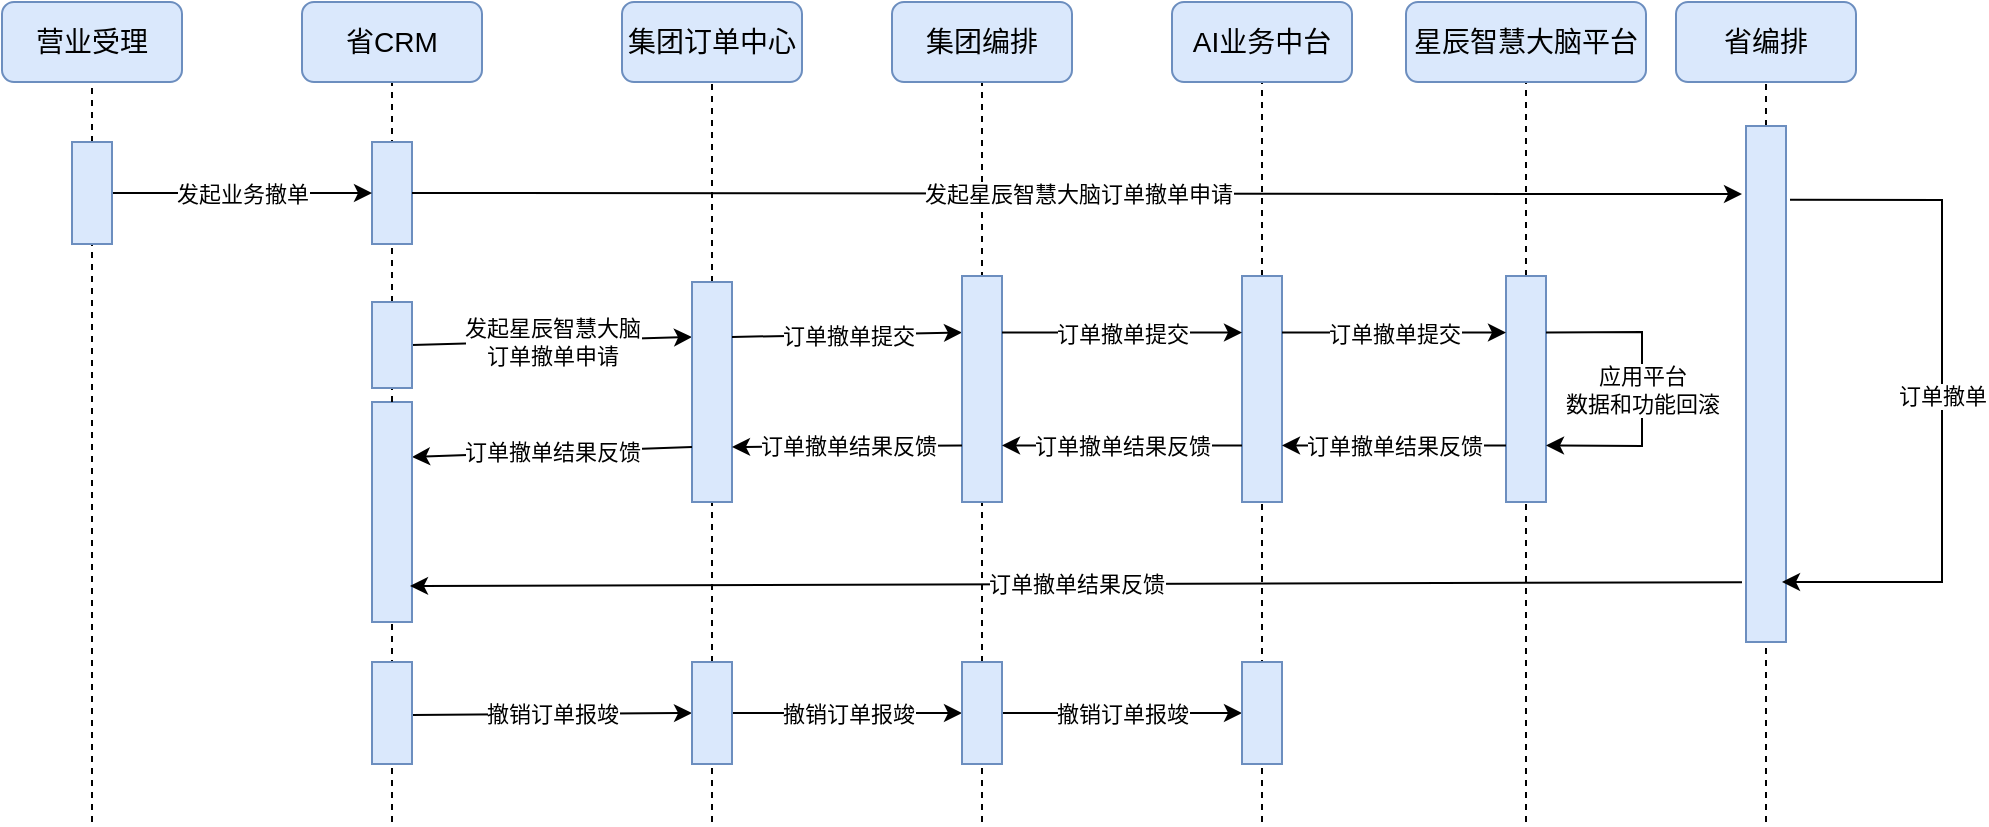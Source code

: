 <mxfile version="22.1.21" type="github">
  <diagram name="第 1 页" id="x4J6eYd78eh3ljI6P3Jk">
    <mxGraphModel dx="1426" dy="751" grid="1" gridSize="10" guides="1" tooltips="1" connect="1" arrows="1" fold="1" page="1" pageScale="1" pageWidth="827" pageHeight="1169" math="0" shadow="0">
      <root>
        <mxCell id="0" />
        <mxCell id="1" parent="0" />
        <mxCell id="b7KvxzaDqBSzL2Ln1OuT-1" value="" style="endArrow=none;dashed=1;html=1;rounded=0;entryX=0.5;entryY=1;entryDx=0;entryDy=0;" edge="1" parent="1" target="b7KvxzaDqBSzL2Ln1OuT-13" source="b7KvxzaDqBSzL2Ln1OuT-61">
          <mxGeometry width="50" height="50" relative="1" as="geometry">
            <mxPoint x="912" y="720" as="sourcePoint" />
            <mxPoint x="922" y="330" as="targetPoint" />
          </mxGeometry>
        </mxCell>
        <mxCell id="b7KvxzaDqBSzL2Ln1OuT-2" value="" style="endArrow=none;dashed=1;html=1;rounded=0;entryX=0.5;entryY=1;entryDx=0;entryDy=0;" edge="1" parent="1" target="b7KvxzaDqBSzL2Ln1OuT-12" source="b7KvxzaDqBSzL2Ln1OuT-77">
          <mxGeometry width="50" height="50" relative="1" as="geometry">
            <mxPoint x="792" y="720" as="sourcePoint" />
            <mxPoint x="762" y="350" as="targetPoint" />
          </mxGeometry>
        </mxCell>
        <mxCell id="b7KvxzaDqBSzL2Ln1OuT-3" value="" style="endArrow=none;dashed=1;html=1;rounded=0;entryX=0.5;entryY=1;entryDx=0;entryDy=0;" edge="1" parent="1" target="b7KvxzaDqBSzL2Ln1OuT-11" source="b7KvxzaDqBSzL2Ln1OuT-75">
          <mxGeometry width="50" height="50" relative="1" as="geometry">
            <mxPoint x="660" y="720" as="sourcePoint" />
            <mxPoint x="650" y="340" as="targetPoint" />
          </mxGeometry>
        </mxCell>
        <mxCell id="b7KvxzaDqBSzL2Ln1OuT-4" value="" style="endArrow=none;dashed=1;html=1;rounded=0;entryX=0.5;entryY=1;entryDx=0;entryDy=0;" edge="1" parent="1" target="b7KvxzaDqBSzL2Ln1OuT-10" source="b7KvxzaDqBSzL2Ln1OuT-103">
          <mxGeometry width="50" height="50" relative="1" as="geometry">
            <mxPoint x="520" y="720" as="sourcePoint" />
            <mxPoint x="510" y="340" as="targetPoint" />
          </mxGeometry>
        </mxCell>
        <mxCell id="b7KvxzaDqBSzL2Ln1OuT-5" value="" style="endArrow=none;dashed=1;html=1;rounded=0;entryX=0.5;entryY=1;entryDx=0;entryDy=0;" edge="1" parent="1" target="b7KvxzaDqBSzL2Ln1OuT-9" source="b7KvxzaDqBSzL2Ln1OuT-68">
          <mxGeometry width="50" height="50" relative="1" as="geometry">
            <mxPoint x="385" y="720" as="sourcePoint" />
            <mxPoint x="400" y="350" as="targetPoint" />
          </mxGeometry>
        </mxCell>
        <mxCell id="b7KvxzaDqBSzL2Ln1OuT-6" value="" style="endArrow=none;dashed=1;html=1;rounded=0;entryX=0.5;entryY=1;entryDx=0;entryDy=0;" edge="1" parent="1" target="b7KvxzaDqBSzL2Ln1OuT-8" source="b7KvxzaDqBSzL2Ln1OuT-18">
          <mxGeometry width="50" height="50" relative="1" as="geometry">
            <mxPoint x="225" y="720" as="sourcePoint" />
            <mxPoint x="560" y="340" as="targetPoint" />
          </mxGeometry>
        </mxCell>
        <mxCell id="b7KvxzaDqBSzL2Ln1OuT-7" value="" style="endArrow=none;dashed=1;html=1;rounded=0;entryX=0.5;entryY=1;entryDx=0;entryDy=0;" edge="1" parent="1" target="b7KvxzaDqBSzL2Ln1OuT-27" source="b7KvxzaDqBSzL2Ln1OuT-59">
          <mxGeometry width="50" height="50" relative="1" as="geometry">
            <mxPoint x="75" y="720" as="sourcePoint" />
            <mxPoint x="65" y="350" as="targetPoint" />
          </mxGeometry>
        </mxCell>
        <mxCell id="b7KvxzaDqBSzL2Ln1OuT-8" value="&lt;font style=&quot;font-size: 14px;&quot;&gt;省CRM&lt;/font&gt;" style="rounded=1;whiteSpace=wrap;html=1;fillColor=#dae8fc;strokeColor=#6c8ebf;" vertex="1" parent="1">
          <mxGeometry x="180" y="270" width="90" height="40" as="geometry" />
        </mxCell>
        <mxCell id="b7KvxzaDqBSzL2Ln1OuT-9" value="&lt;font style=&quot;font-size: 14px;&quot;&gt;集团订单中心&lt;/font&gt;" style="rounded=1;whiteSpace=wrap;html=1;fillColor=#dae8fc;strokeColor=#6c8ebf;" vertex="1" parent="1">
          <mxGeometry x="340" y="270" width="90" height="40" as="geometry" />
        </mxCell>
        <mxCell id="b7KvxzaDqBSzL2Ln1OuT-10" value="&lt;font style=&quot;font-size: 14px;&quot;&gt;集团编排&lt;/font&gt;" style="rounded=1;whiteSpace=wrap;html=1;fillColor=#dae8fc;strokeColor=#6c8ebf;" vertex="1" parent="1">
          <mxGeometry x="475" y="270" width="90" height="40" as="geometry" />
        </mxCell>
        <mxCell id="b7KvxzaDqBSzL2Ln1OuT-11" value="&lt;font style=&quot;font-size: 14px;&quot;&gt;AI业务中台&lt;/font&gt;" style="rounded=1;whiteSpace=wrap;html=1;fillColor=#dae8fc;strokeColor=#6c8ebf;" vertex="1" parent="1">
          <mxGeometry x="615" y="270" width="90" height="40" as="geometry" />
        </mxCell>
        <mxCell id="b7KvxzaDqBSzL2Ln1OuT-12" value="&lt;font style=&quot;font-size: 14px;&quot;&gt;星辰智慧大脑平台&lt;/font&gt;" style="rounded=1;whiteSpace=wrap;html=1;fillColor=#dae8fc;strokeColor=#6c8ebf;" vertex="1" parent="1">
          <mxGeometry x="732" y="270" width="120" height="40" as="geometry" />
        </mxCell>
        <mxCell id="b7KvxzaDqBSzL2Ln1OuT-13" value="&lt;font style=&quot;font-size: 14px;&quot;&gt;省编排&lt;/font&gt;" style="rounded=1;whiteSpace=wrap;html=1;fillColor=#dae8fc;strokeColor=#6c8ebf;" vertex="1" parent="1">
          <mxGeometry x="867" y="270" width="90" height="40" as="geometry" />
        </mxCell>
        <mxCell id="b7KvxzaDqBSzL2Ln1OuT-15" value="" style="rounded=0;whiteSpace=wrap;html=1;fillColor=#dae8fc;strokeColor=#6c8ebf;" vertex="1" parent="1">
          <mxGeometry x="215" y="340" width="20" height="51" as="geometry" />
        </mxCell>
        <mxCell id="b7KvxzaDqBSzL2Ln1OuT-16" value="" style="endArrow=classic;html=1;rounded=0;entryX=0;entryY=0.5;entryDx=0;entryDy=0;exitX=1;exitY=0.5;exitDx=0;exitDy=0;" edge="1" parent="1" source="b7KvxzaDqBSzL2Ln1OuT-59" target="b7KvxzaDqBSzL2Ln1OuT-15">
          <mxGeometry relative="1" as="geometry">
            <mxPoint x="85" y="341" as="sourcePoint" />
            <mxPoint x="225" y="380" as="targetPoint" />
          </mxGeometry>
        </mxCell>
        <mxCell id="b7KvxzaDqBSzL2Ln1OuT-17" value="发起业务撤单" style="edgeLabel;resizable=0;html=1;align=center;verticalAlign=middle;" connectable="0" vertex="1" parent="b7KvxzaDqBSzL2Ln1OuT-16">
          <mxGeometry relative="1" as="geometry" />
        </mxCell>
        <mxCell id="b7KvxzaDqBSzL2Ln1OuT-27" value="&lt;font style=&quot;font-size: 14px;&quot;&gt;营业受理&lt;/font&gt;" style="rounded=1;whiteSpace=wrap;html=1;fillColor=#dae8fc;strokeColor=#6c8ebf;" vertex="1" parent="1">
          <mxGeometry x="30" y="270" width="90" height="40" as="geometry" />
        </mxCell>
        <mxCell id="b7KvxzaDqBSzL2Ln1OuT-51" value="" style="endArrow=classic;html=1;rounded=0;exitX=1;exitY=0.678;exitDx=0;exitDy=0;entryX=0;entryY=0.5;entryDx=0;entryDy=0;exitPerimeter=0;" edge="1" parent="1">
          <mxGeometry relative="1" as="geometry">
            <mxPoint x="235" y="626.52" as="sourcePoint" />
            <mxPoint x="375" y="625.5" as="targetPoint" />
          </mxGeometry>
        </mxCell>
        <mxCell id="b7KvxzaDqBSzL2Ln1OuT-52" value="撤销订单报竣" style="edgeLabel;resizable=0;html=1;align=center;verticalAlign=middle;" connectable="0" vertex="1" parent="b7KvxzaDqBSzL2Ln1OuT-51">
          <mxGeometry relative="1" as="geometry" />
        </mxCell>
        <mxCell id="b7KvxzaDqBSzL2Ln1OuT-54" value="" style="endArrow=classic;html=1;rounded=0;exitX=1;exitY=0.5;exitDx=0;exitDy=0;" edge="1" parent="1">
          <mxGeometry relative="1" as="geometry">
            <mxPoint x="395" y="625.5" as="sourcePoint" />
            <mxPoint x="510" y="625.5" as="targetPoint" />
          </mxGeometry>
        </mxCell>
        <mxCell id="b7KvxzaDqBSzL2Ln1OuT-55" value="撤销订单报竣" style="edgeLabel;resizable=0;html=1;align=center;verticalAlign=middle;" connectable="0" vertex="1" parent="b7KvxzaDqBSzL2Ln1OuT-54">
          <mxGeometry relative="1" as="geometry" />
        </mxCell>
        <mxCell id="b7KvxzaDqBSzL2Ln1OuT-57" value="" style="endArrow=classic;html=1;rounded=0;exitX=1;exitY=0.5;exitDx=0;exitDy=0;entryX=0;entryY=0.5;entryDx=0;entryDy=0;" edge="1" parent="1">
          <mxGeometry relative="1" as="geometry">
            <mxPoint x="530" y="625.5" as="sourcePoint" />
            <mxPoint x="650" y="625.5" as="targetPoint" />
          </mxGeometry>
        </mxCell>
        <mxCell id="b7KvxzaDqBSzL2Ln1OuT-58" value="撤销订单报竣" style="edgeLabel;resizable=0;html=1;align=center;verticalAlign=middle;" connectable="0" vertex="1" parent="b7KvxzaDqBSzL2Ln1OuT-57">
          <mxGeometry relative="1" as="geometry" />
        </mxCell>
        <mxCell id="b7KvxzaDqBSzL2Ln1OuT-60" value="" style="endArrow=none;dashed=1;html=1;rounded=0;entryX=0.5;entryY=1;entryDx=0;entryDy=0;" edge="1" parent="1" target="b7KvxzaDqBSzL2Ln1OuT-59">
          <mxGeometry width="50" height="50" relative="1" as="geometry">
            <mxPoint x="75" y="680" as="sourcePoint" />
            <mxPoint x="75" y="310" as="targetPoint" />
          </mxGeometry>
        </mxCell>
        <mxCell id="b7KvxzaDqBSzL2Ln1OuT-59" value="" style="rounded=0;whiteSpace=wrap;html=1;fillColor=#dae8fc;strokeColor=#6c8ebf;" vertex="1" parent="1">
          <mxGeometry x="65" y="340" width="20" height="51" as="geometry" />
        </mxCell>
        <mxCell id="b7KvxzaDqBSzL2Ln1OuT-62" value="" style="endArrow=none;dashed=1;html=1;rounded=0;entryX=0.5;entryY=1;entryDx=0;entryDy=0;" edge="1" parent="1" target="b7KvxzaDqBSzL2Ln1OuT-61">
          <mxGeometry width="50" height="50" relative="1" as="geometry">
            <mxPoint x="912" y="680" as="sourcePoint" />
            <mxPoint x="912" y="310" as="targetPoint" />
          </mxGeometry>
        </mxCell>
        <mxCell id="b7KvxzaDqBSzL2Ln1OuT-61" value="" style="rounded=0;whiteSpace=wrap;html=1;fillColor=#dae8fc;strokeColor=#6c8ebf;" vertex="1" parent="1">
          <mxGeometry x="902" y="332" width="20" height="258" as="geometry" />
        </mxCell>
        <mxCell id="b7KvxzaDqBSzL2Ln1OuT-63" value="" style="endArrow=classic;html=1;rounded=0;exitX=1;exitY=0.5;exitDx=0;exitDy=0;entryX=-0.1;entryY=0.132;entryDx=0;entryDy=0;entryPerimeter=0;" edge="1" parent="1" source="b7KvxzaDqBSzL2Ln1OuT-15" target="b7KvxzaDqBSzL2Ln1OuT-61">
          <mxGeometry relative="1" as="geometry">
            <mxPoint x="360" y="390" as="sourcePoint" />
            <mxPoint x="900" y="366" as="targetPoint" />
          </mxGeometry>
        </mxCell>
        <mxCell id="b7KvxzaDqBSzL2Ln1OuT-64" value="发起星辰智慧大脑订单撤单申请" style="edgeLabel;resizable=0;html=1;align=center;verticalAlign=middle;" connectable="0" vertex="1" parent="b7KvxzaDqBSzL2Ln1OuT-63">
          <mxGeometry relative="1" as="geometry" />
        </mxCell>
        <mxCell id="b7KvxzaDqBSzL2Ln1OuT-66" value="" style="endArrow=classic;html=1;rounded=0;exitX=1;exitY=0.5;exitDx=0;exitDy=0;entryX=0;entryY=0.25;entryDx=0;entryDy=0;" edge="1" parent="1" source="b7KvxzaDqBSzL2Ln1OuT-18" target="b7KvxzaDqBSzL2Ln1OuT-68">
          <mxGeometry relative="1" as="geometry">
            <mxPoint x="260" y="430" as="sourcePoint" />
            <mxPoint x="310" y="435" as="targetPoint" />
          </mxGeometry>
        </mxCell>
        <mxCell id="b7KvxzaDqBSzL2Ln1OuT-67" value="发起星辰智慧大脑&lt;br&gt;订单撤单申请" style="edgeLabel;resizable=0;html=1;align=center;verticalAlign=middle;" connectable="0" vertex="1" parent="b7KvxzaDqBSzL2Ln1OuT-66">
          <mxGeometry relative="1" as="geometry" />
        </mxCell>
        <mxCell id="b7KvxzaDqBSzL2Ln1OuT-69" value="" style="endArrow=none;dashed=1;html=1;rounded=0;entryX=0.5;entryY=1;entryDx=0;entryDy=0;" edge="1" parent="1" source="b7KvxzaDqBSzL2Ln1OuT-101" target="b7KvxzaDqBSzL2Ln1OuT-68">
          <mxGeometry width="50" height="50" relative="1" as="geometry">
            <mxPoint x="385" y="720" as="sourcePoint" />
            <mxPoint x="385" y="310" as="targetPoint" />
          </mxGeometry>
        </mxCell>
        <mxCell id="b7KvxzaDqBSzL2Ln1OuT-68" value="" style="rounded=0;whiteSpace=wrap;html=1;fillColor=#dae8fc;strokeColor=#6c8ebf;" vertex="1" parent="1">
          <mxGeometry x="375" y="410" width="20" height="110" as="geometry" />
        </mxCell>
        <mxCell id="b7KvxzaDqBSzL2Ln1OuT-70" value="" style="endArrow=classic;html=1;rounded=0;exitX=1;exitY=0.25;exitDx=0;exitDy=0;entryX=0;entryY=0.25;entryDx=0;entryDy=0;" edge="1" parent="1" source="b7KvxzaDqBSzL2Ln1OuT-68" target="b7KvxzaDqBSzL2Ln1OuT-74">
          <mxGeometry relative="1" as="geometry">
            <mxPoint x="414" y="440" as="sourcePoint" />
            <mxPoint x="500" y="435" as="targetPoint" />
          </mxGeometry>
        </mxCell>
        <mxCell id="b7KvxzaDqBSzL2Ln1OuT-71" value="订单撤单提交" style="edgeLabel;resizable=0;html=1;align=center;verticalAlign=middle;" connectable="0" vertex="1" parent="b7KvxzaDqBSzL2Ln1OuT-70">
          <mxGeometry relative="1" as="geometry" />
        </mxCell>
        <mxCell id="b7KvxzaDqBSzL2Ln1OuT-74" value="" style="rounded=0;whiteSpace=wrap;html=1;fillColor=#dae8fc;strokeColor=#6c8ebf;" vertex="1" parent="1">
          <mxGeometry x="510" y="407" width="20" height="113" as="geometry" />
        </mxCell>
        <mxCell id="b7KvxzaDqBSzL2Ln1OuT-76" value="" style="endArrow=none;dashed=1;html=1;rounded=0;entryX=0.5;entryY=1;entryDx=0;entryDy=0;" edge="1" parent="1" target="b7KvxzaDqBSzL2Ln1OuT-75">
          <mxGeometry width="50" height="50" relative="1" as="geometry">
            <mxPoint x="660" y="680" as="sourcePoint" />
            <mxPoint x="660" y="310" as="targetPoint" />
          </mxGeometry>
        </mxCell>
        <mxCell id="b7KvxzaDqBSzL2Ln1OuT-75" value="" style="rounded=0;whiteSpace=wrap;html=1;fillColor=#dae8fc;strokeColor=#6c8ebf;" vertex="1" parent="1">
          <mxGeometry x="650" y="407" width="20" height="113" as="geometry" />
        </mxCell>
        <mxCell id="b7KvxzaDqBSzL2Ln1OuT-78" value="" style="endArrow=none;dashed=1;html=1;rounded=0;entryX=0.5;entryY=1;entryDx=0;entryDy=0;" edge="1" parent="1" target="b7KvxzaDqBSzL2Ln1OuT-77">
          <mxGeometry width="50" height="50" relative="1" as="geometry">
            <mxPoint x="792" y="680" as="sourcePoint" />
            <mxPoint x="792" y="310" as="targetPoint" />
          </mxGeometry>
        </mxCell>
        <mxCell id="b7KvxzaDqBSzL2Ln1OuT-77" value="" style="rounded=0;whiteSpace=wrap;html=1;fillColor=#dae8fc;strokeColor=#6c8ebf;" vertex="1" parent="1">
          <mxGeometry x="782" y="407" width="20" height="113" as="geometry" />
        </mxCell>
        <mxCell id="b7KvxzaDqBSzL2Ln1OuT-79" value="" style="endArrow=classic;html=1;rounded=0;exitX=1;exitY=0.25;exitDx=0;exitDy=0;entryX=0;entryY=0.25;entryDx=0;entryDy=0;" edge="1" parent="1" source="b7KvxzaDqBSzL2Ln1OuT-74" target="b7KvxzaDqBSzL2Ln1OuT-75">
          <mxGeometry relative="1" as="geometry">
            <mxPoint x="535" y="430" as="sourcePoint" />
            <mxPoint x="650" y="430" as="targetPoint" />
          </mxGeometry>
        </mxCell>
        <mxCell id="b7KvxzaDqBSzL2Ln1OuT-80" value="订单撤单提交" style="edgeLabel;resizable=0;html=1;align=center;verticalAlign=middle;" connectable="0" vertex="1" parent="b7KvxzaDqBSzL2Ln1OuT-79">
          <mxGeometry relative="1" as="geometry" />
        </mxCell>
        <mxCell id="b7KvxzaDqBSzL2Ln1OuT-81" value="" style="endArrow=classic;html=1;rounded=0;exitX=1;exitY=0.25;exitDx=0;exitDy=0;entryX=0;entryY=0.25;entryDx=0;entryDy=0;" edge="1" parent="1" source="b7KvxzaDqBSzL2Ln1OuT-75" target="b7KvxzaDqBSzL2Ln1OuT-77">
          <mxGeometry relative="1" as="geometry">
            <mxPoint x="700" y="445" as="sourcePoint" />
            <mxPoint x="820" y="445" as="targetPoint" />
          </mxGeometry>
        </mxCell>
        <mxCell id="b7KvxzaDqBSzL2Ln1OuT-82" value="订单撤单提交" style="edgeLabel;resizable=0;html=1;align=center;verticalAlign=middle;" connectable="0" vertex="1" parent="b7KvxzaDqBSzL2Ln1OuT-81">
          <mxGeometry relative="1" as="geometry" />
        </mxCell>
        <mxCell id="b7KvxzaDqBSzL2Ln1OuT-83" value="" style="endArrow=classic;html=1;rounded=0;exitX=1;exitY=0.25;exitDx=0;exitDy=0;entryX=1;entryY=0.75;entryDx=0;entryDy=0;" edge="1" parent="1" source="b7KvxzaDqBSzL2Ln1OuT-77" target="b7KvxzaDqBSzL2Ln1OuT-77">
          <mxGeometry relative="1" as="geometry">
            <mxPoint x="810" y="445" as="sourcePoint" />
            <mxPoint x="922" y="445" as="targetPoint" />
            <Array as="points">
              <mxPoint x="850" y="435" />
              <mxPoint x="850" y="492" />
            </Array>
          </mxGeometry>
        </mxCell>
        <mxCell id="b7KvxzaDqBSzL2Ln1OuT-84" value="应用平台&lt;br&gt;数据和功能回滚" style="edgeLabel;resizable=0;html=1;align=center;verticalAlign=middle;" connectable="0" vertex="1" parent="b7KvxzaDqBSzL2Ln1OuT-83">
          <mxGeometry relative="1" as="geometry" />
        </mxCell>
        <mxCell id="b7KvxzaDqBSzL2Ln1OuT-85" value="" style="endArrow=classic;html=1;rounded=0;exitX=0;exitY=0.75;exitDx=0;exitDy=0;entryX=1;entryY=0.75;entryDx=0;entryDy=0;" edge="1" parent="1" source="b7KvxzaDqBSzL2Ln1OuT-77" target="b7KvxzaDqBSzL2Ln1OuT-75">
          <mxGeometry relative="1" as="geometry">
            <mxPoint x="680" y="445" as="sourcePoint" />
            <mxPoint x="792" y="445" as="targetPoint" />
          </mxGeometry>
        </mxCell>
        <mxCell id="b7KvxzaDqBSzL2Ln1OuT-86" value="订单撤单结果反馈" style="edgeLabel;resizable=0;html=1;align=center;verticalAlign=middle;" connectable="0" vertex="1" parent="b7KvxzaDqBSzL2Ln1OuT-85">
          <mxGeometry relative="1" as="geometry" />
        </mxCell>
        <mxCell id="b7KvxzaDqBSzL2Ln1OuT-87" value="" style="endArrow=classic;html=1;rounded=0;exitX=0;exitY=0.75;exitDx=0;exitDy=0;entryX=1;entryY=0.75;entryDx=0;entryDy=0;" edge="1" parent="1" source="b7KvxzaDqBSzL2Ln1OuT-75" target="b7KvxzaDqBSzL2Ln1OuT-74">
          <mxGeometry relative="1" as="geometry">
            <mxPoint x="632" y="490" as="sourcePoint" />
            <mxPoint x="520" y="490" as="targetPoint" />
          </mxGeometry>
        </mxCell>
        <mxCell id="b7KvxzaDqBSzL2Ln1OuT-88" value="订单撤单结果反馈" style="edgeLabel;resizable=0;html=1;align=center;verticalAlign=middle;" connectable="0" vertex="1" parent="b7KvxzaDqBSzL2Ln1OuT-87">
          <mxGeometry relative="1" as="geometry" />
        </mxCell>
        <mxCell id="b7KvxzaDqBSzL2Ln1OuT-89" value="" style="endArrow=classic;html=1;rounded=0;exitX=0;exitY=0.75;exitDx=0;exitDy=0;entryX=1;entryY=0.75;entryDx=0;entryDy=0;" edge="1" parent="1" source="b7KvxzaDqBSzL2Ln1OuT-74" target="b7KvxzaDqBSzL2Ln1OuT-68">
          <mxGeometry relative="1" as="geometry">
            <mxPoint x="495" y="490" as="sourcePoint" />
            <mxPoint x="375" y="490" as="targetPoint" />
          </mxGeometry>
        </mxCell>
        <mxCell id="b7KvxzaDqBSzL2Ln1OuT-90" value="订单撤单结果反馈" style="edgeLabel;resizable=0;html=1;align=center;verticalAlign=middle;" connectable="0" vertex="1" parent="b7KvxzaDqBSzL2Ln1OuT-89">
          <mxGeometry relative="1" as="geometry" />
        </mxCell>
        <mxCell id="b7KvxzaDqBSzL2Ln1OuT-91" value="" style="endArrow=classic;html=1;rounded=0;exitX=0;exitY=0.75;exitDx=0;exitDy=0;entryX=1;entryY=0.25;entryDx=0;entryDy=0;" edge="1" parent="1" source="b7KvxzaDqBSzL2Ln1OuT-68" target="b7KvxzaDqBSzL2Ln1OuT-93">
          <mxGeometry relative="1" as="geometry">
            <mxPoint x="340" y="500" as="sourcePoint" />
            <mxPoint x="225" y="500" as="targetPoint" />
          </mxGeometry>
        </mxCell>
        <mxCell id="b7KvxzaDqBSzL2Ln1OuT-92" value="订单撤单结果反馈" style="edgeLabel;resizable=0;html=1;align=center;verticalAlign=middle;" connectable="0" vertex="1" parent="b7KvxzaDqBSzL2Ln1OuT-91">
          <mxGeometry relative="1" as="geometry" />
        </mxCell>
        <mxCell id="b7KvxzaDqBSzL2Ln1OuT-94" value="" style="endArrow=none;dashed=1;html=1;rounded=0;entryX=0.5;entryY=1;entryDx=0;entryDy=0;" edge="1" parent="1" target="b7KvxzaDqBSzL2Ln1OuT-93">
          <mxGeometry width="50" height="50" relative="1" as="geometry">
            <mxPoint x="225" y="680" as="sourcePoint" />
            <mxPoint x="225" y="310" as="targetPoint" />
          </mxGeometry>
        </mxCell>
        <mxCell id="b7KvxzaDqBSzL2Ln1OuT-93" value="" style="rounded=0;whiteSpace=wrap;html=1;fillColor=#dae8fc;strokeColor=#6c8ebf;" vertex="1" parent="1">
          <mxGeometry x="215" y="470" width="20" height="110" as="geometry" />
        </mxCell>
        <mxCell id="b7KvxzaDqBSzL2Ln1OuT-95" value="" style="endArrow=none;dashed=1;html=1;rounded=0;entryX=0.5;entryY=1;entryDx=0;entryDy=0;" edge="1" parent="1" source="b7KvxzaDqBSzL2Ln1OuT-93" target="b7KvxzaDqBSzL2Ln1OuT-18">
          <mxGeometry width="50" height="50" relative="1" as="geometry">
            <mxPoint x="225" y="470" as="sourcePoint" />
            <mxPoint x="225" y="310" as="targetPoint" />
          </mxGeometry>
        </mxCell>
        <mxCell id="b7KvxzaDqBSzL2Ln1OuT-18" value="" style="rounded=0;whiteSpace=wrap;html=1;fillColor=#dae8fc;strokeColor=#6c8ebf;" vertex="1" parent="1">
          <mxGeometry x="215" y="420" width="20" height="43" as="geometry" />
        </mxCell>
        <mxCell id="b7KvxzaDqBSzL2Ln1OuT-96" value="" style="endArrow=classic;html=1;rounded=0;exitX=-0.1;exitY=0.884;exitDx=0;exitDy=0;exitPerimeter=0;entryX=0.95;entryY=0.836;entryDx=0;entryDy=0;entryPerimeter=0;" edge="1" parent="1" source="b7KvxzaDqBSzL2Ln1OuT-61" target="b7KvxzaDqBSzL2Ln1OuT-93">
          <mxGeometry relative="1" as="geometry">
            <mxPoint x="900" y="550" as="sourcePoint" />
            <mxPoint x="240" y="560" as="targetPoint" />
          </mxGeometry>
        </mxCell>
        <mxCell id="b7KvxzaDqBSzL2Ln1OuT-97" value="订单撤单结果反馈" style="edgeLabel;resizable=0;html=1;align=center;verticalAlign=middle;" connectable="0" vertex="1" parent="b7KvxzaDqBSzL2Ln1OuT-96">
          <mxGeometry relative="1" as="geometry" />
        </mxCell>
        <mxCell id="b7KvxzaDqBSzL2Ln1OuT-98" value="" style="endArrow=classic;html=1;rounded=0;exitX=1.1;exitY=0.143;exitDx=0;exitDy=0;exitPerimeter=0;" edge="1" parent="1" source="b7KvxzaDqBSzL2Ln1OuT-61">
          <mxGeometry relative="1" as="geometry">
            <mxPoint x="940" y="440" as="sourcePoint" />
            <mxPoint x="920" y="560" as="targetPoint" />
            <Array as="points">
              <mxPoint x="1000" y="369" />
              <mxPoint x="1000" y="560" />
            </Array>
          </mxGeometry>
        </mxCell>
        <mxCell id="b7KvxzaDqBSzL2Ln1OuT-99" value="订单撤单" style="edgeLabel;resizable=0;html=1;align=center;verticalAlign=middle;" connectable="0" vertex="1" parent="b7KvxzaDqBSzL2Ln1OuT-98">
          <mxGeometry relative="1" as="geometry" />
        </mxCell>
        <mxCell id="b7KvxzaDqBSzL2Ln1OuT-100" value="" style="rounded=0;whiteSpace=wrap;html=1;fillColor=#dae8fc;strokeColor=#6c8ebf;" vertex="1" parent="1">
          <mxGeometry x="215" y="600" width="20" height="51" as="geometry" />
        </mxCell>
        <mxCell id="b7KvxzaDqBSzL2Ln1OuT-102" value="" style="endArrow=none;dashed=1;html=1;rounded=0;entryX=0.5;entryY=1;entryDx=0;entryDy=0;" edge="1" parent="1" target="b7KvxzaDqBSzL2Ln1OuT-101">
          <mxGeometry width="50" height="50" relative="1" as="geometry">
            <mxPoint x="385" y="680" as="sourcePoint" />
            <mxPoint x="385" y="520" as="targetPoint" />
          </mxGeometry>
        </mxCell>
        <mxCell id="b7KvxzaDqBSzL2Ln1OuT-101" value="" style="rounded=0;whiteSpace=wrap;html=1;fillColor=#dae8fc;strokeColor=#6c8ebf;" vertex="1" parent="1">
          <mxGeometry x="375" y="600" width="20" height="51" as="geometry" />
        </mxCell>
        <mxCell id="b7KvxzaDqBSzL2Ln1OuT-104" value="" style="endArrow=none;dashed=1;html=1;rounded=0;entryX=0.5;entryY=1;entryDx=0;entryDy=0;" edge="1" parent="1" target="b7KvxzaDqBSzL2Ln1OuT-103">
          <mxGeometry width="50" height="50" relative="1" as="geometry">
            <mxPoint x="520" y="680" as="sourcePoint" />
            <mxPoint x="520" y="310" as="targetPoint" />
          </mxGeometry>
        </mxCell>
        <mxCell id="b7KvxzaDqBSzL2Ln1OuT-103" value="" style="rounded=0;whiteSpace=wrap;html=1;fillColor=#dae8fc;strokeColor=#6c8ebf;" vertex="1" parent="1">
          <mxGeometry x="510" y="600" width="20" height="51" as="geometry" />
        </mxCell>
        <mxCell id="b7KvxzaDqBSzL2Ln1OuT-105" value="" style="rounded=0;whiteSpace=wrap;html=1;fillColor=#dae8fc;strokeColor=#6c8ebf;" vertex="1" parent="1">
          <mxGeometry x="650" y="600" width="20" height="51" as="geometry" />
        </mxCell>
      </root>
    </mxGraphModel>
  </diagram>
</mxfile>
